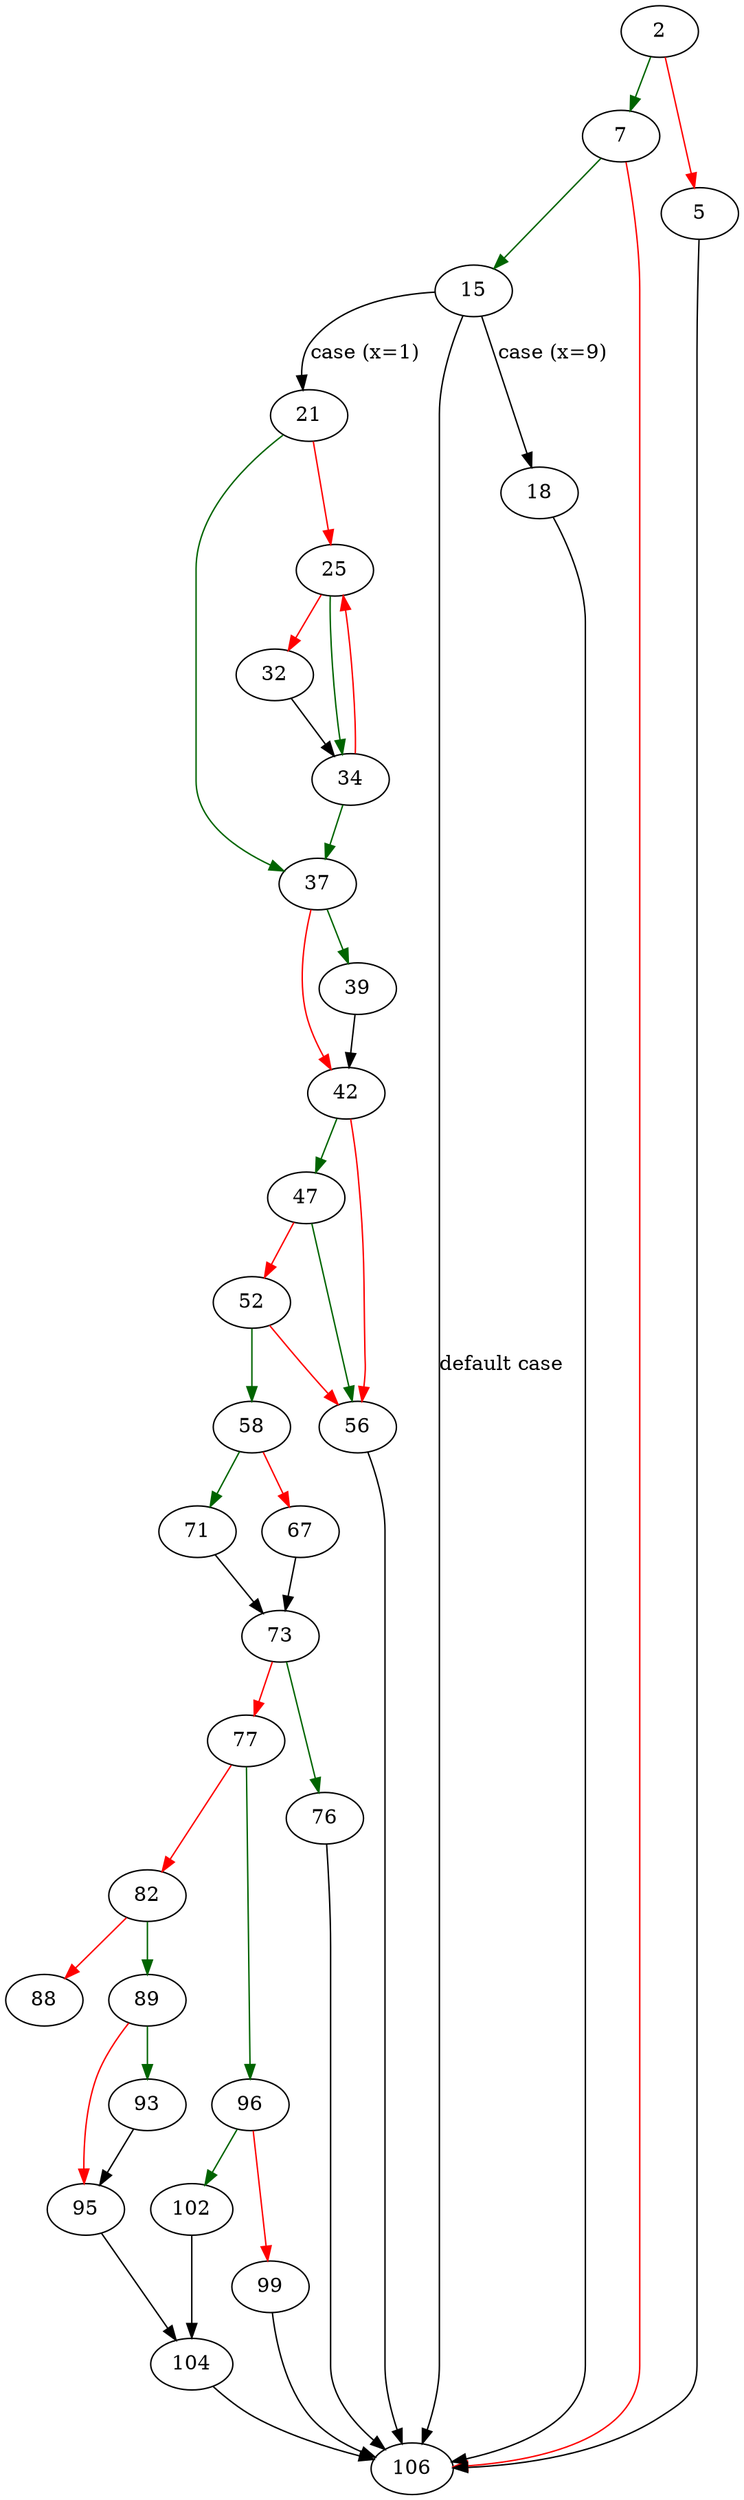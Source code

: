 strict digraph "fts_children" {
	// Node definitions.
	2 [entry=true];
	7;
	5;
	106;
	15;
	18;
	21;
	37;
	25;
	34;
	32;
	39;
	42;
	47;
	56;
	52;
	58;
	71;
	67;
	73;
	76;
	77;
	96;
	82;
	89;
	88;
	93;
	95;
	104;
	102;
	99;

	// Edge definitions.
	2 -> 7 [
		color=darkgreen
		cond=true
	];
	2 -> 5 [
		color=red
		cond=false
	];
	7 -> 106 [
		color=red
		cond=false
	];
	7 -> 15 [
		color=darkgreen
		cond=true
	];
	5 -> 106;
	15 -> 106 [
		cond="default case"
		label="default case"
	];
	15 -> 18 [
		cond="case (x=9)"
		label="case (x=9)"
	];
	15 -> 21 [
		cond="case (x=1)"
		label="case (x=1)"
	];
	18 -> 106;
	21 -> 37 [
		color=darkgreen
		cond=true
	];
	21 -> 25 [
		color=red
		cond=false
	];
	37 -> 39 [
		color=darkgreen
		cond=true
	];
	37 -> 42 [
		color=red
		cond=false
	];
	25 -> 34 [
		color=darkgreen
		cond=true
	];
	25 -> 32 [
		color=red
		cond=false
	];
	34 -> 37 [
		color=darkgreen
		cond=true
	];
	34 -> 25 [
		color=red
		cond=false
	];
	32 -> 34;
	39 -> 42;
	42 -> 47 [
		color=darkgreen
		cond=true
	];
	42 -> 56 [
		color=red
		cond=false
	];
	47 -> 56 [
		color=darkgreen
		cond=true
	];
	47 -> 52 [
		color=red
		cond=false
	];
	56 -> 106;
	52 -> 56 [
		color=red
		cond=false
	];
	52 -> 58 [
		color=darkgreen
		cond=true
	];
	58 -> 71 [
		color=darkgreen
		cond=true
	];
	58 -> 67 [
		color=red
		cond=false
	];
	71 -> 73;
	67 -> 73;
	73 -> 76 [
		color=darkgreen
		cond=true
	];
	73 -> 77 [
		color=red
		cond=false
	];
	76 -> 106;
	77 -> 96 [
		color=darkgreen
		cond=true
	];
	77 -> 82 [
		color=red
		cond=false
	];
	96 -> 102 [
		color=darkgreen
		cond=true
	];
	96 -> 99 [
		color=red
		cond=false
	];
	82 -> 89 [
		color=darkgreen
		cond=true
	];
	82 -> 88 [
		color=red
		cond=false
	];
	89 -> 93 [
		color=darkgreen
		cond=true
	];
	89 -> 95 [
		color=red
		cond=false
	];
	93 -> 95;
	95 -> 104;
	104 -> 106;
	102 -> 104;
	99 -> 106;
}